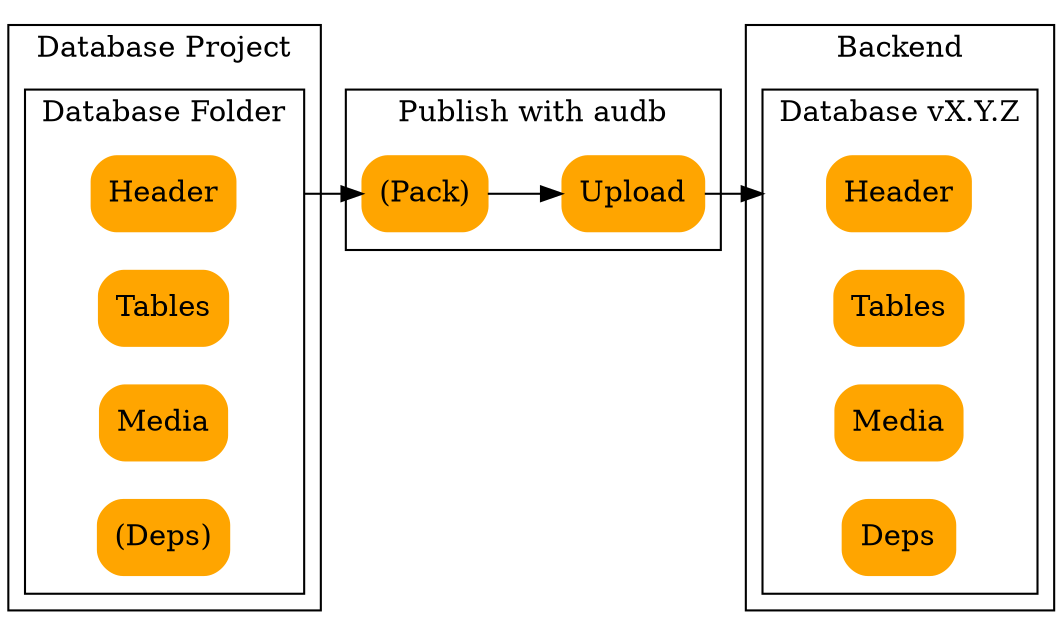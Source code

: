 
digraph G {

    rankdir=LR
    node[shape=Mrecord, style=filled, color=orange]
    compound=true

    subgraph cluster_project {
        label="Database Project"
        subgraph cluster_folder {
            label="Database Folder"
            header_in[label="Header"]
            tables_in[label="Tables"]
            media_in[label="Media"]
            deps_in[label="(Deps)"]
        }
    }

    subgraph cluster_publish {
        label="Publish with audb"
        pack[label="(Pack)"]
        upload[label="Upload"]
    }

    subgraph cluster_backend {
        label="Backend"
        subgraph cluster_database {
            label="Database vX.Y.Z"
            header_out[label="Header"]
            tables_out[label="Tables"]
            media_out[label="Media"]
            deps_out[label="Deps"]
        }
    }

    header_in->pack [ltail=cluster_folder]
    pack->upload
    upload->header_out [lhead=cluster_database]

}
